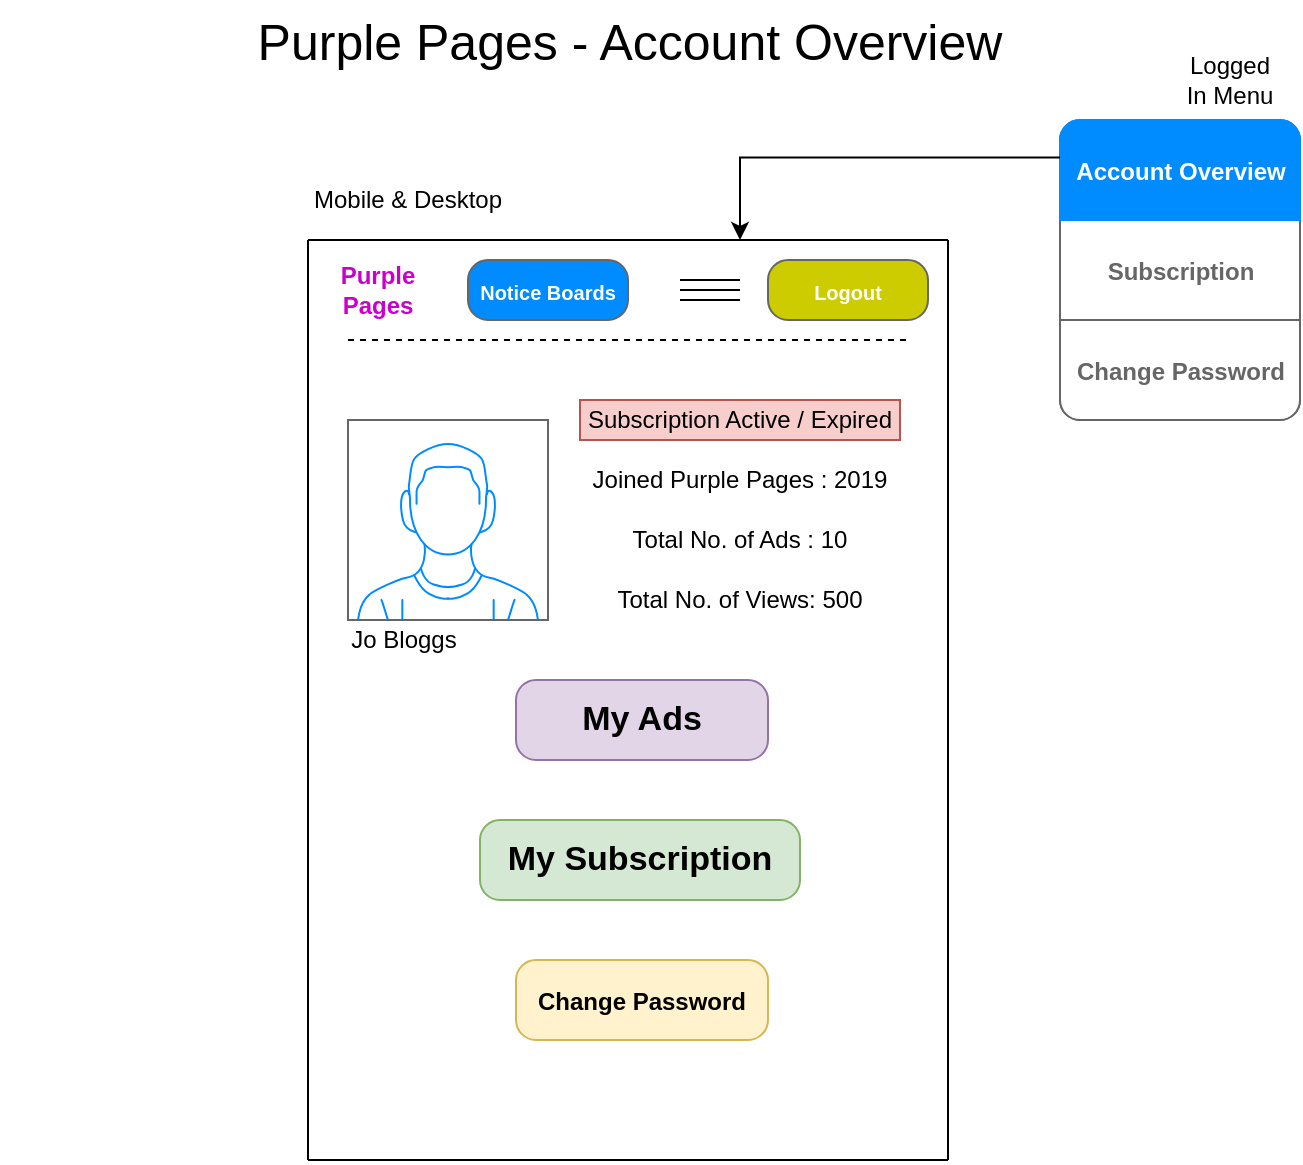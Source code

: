 <mxfile version="12.1.0" type="device" pages="1"><diagram id="4r0fBzSc8f4pYXhXA40c" name="Page-1"><mxGraphModel dx="971" dy="516" grid="1" gridSize="10" guides="1" tooltips="1" connect="1" arrows="1" fold="1" page="1" pageScale="1" pageWidth="850" pageHeight="1100" math="0" shadow="0"><root><mxCell id="0"/><mxCell id="1" parent="0"/><mxCell id="d-PyySIdQM4EPSaNK-hC-1" value="Purple Pages - Account Overview" style="text;html=1;strokeColor=none;fillColor=none;align=center;verticalAlign=middle;whiteSpace=wrap;rounded=0;fontSize=25;" parent="1" vertex="1"><mxGeometry x="110" y="20" width="630" height="40" as="geometry"/></mxCell><mxCell id="d-PyySIdQM4EPSaNK-hC-2" value="" style="endArrow=none;html=1;" parent="1" edge="1"><mxGeometry width="50" height="50" relative="1" as="geometry"><mxPoint x="264" y="140" as="sourcePoint"/><mxPoint x="584" y="140" as="targetPoint"/></mxGeometry></mxCell><mxCell id="d-PyySIdQM4EPSaNK-hC-3" value="" style="endArrow=none;html=1;" parent="1" edge="1"><mxGeometry width="50" height="50" relative="1" as="geometry"><mxPoint x="264" y="600" as="sourcePoint"/><mxPoint x="264" y="140" as="targetPoint"/></mxGeometry></mxCell><mxCell id="d-PyySIdQM4EPSaNK-hC-4" value="" style="endArrow=none;html=1;" parent="1" edge="1"><mxGeometry width="50" height="50" relative="1" as="geometry"><mxPoint x="584" y="600" as="sourcePoint"/><mxPoint x="584" y="140" as="targetPoint"/></mxGeometry></mxCell><mxCell id="d-PyySIdQM4EPSaNK-hC-5" value="&lt;b&gt;&lt;font color=&quot;#cc00cc&quot;&gt;Purple&lt;br&gt;Pages&lt;/font&gt;&lt;/b&gt;" style="text;html=1;strokeColor=none;fillColor=none;align=center;verticalAlign=middle;whiteSpace=wrap;rounded=0;" parent="1" vertex="1"><mxGeometry x="274" y="150" width="50" height="30" as="geometry"/></mxCell><mxCell id="d-PyySIdQM4EPSaNK-hC-6" value="&lt;font style=&quot;font-size: 10px&quot;&gt;Notice Boards&lt;/font&gt;" style="strokeWidth=1;shadow=0;dashed=0;align=center;html=1;shape=mxgraph.mockup.buttons.button;strokeColor=#666666;fontColor=#ffffff;mainText=;buttonStyle=round;fontSize=17;fontStyle=1;fillColor=#008cff;whiteSpace=wrap;" parent="1" vertex="1"><mxGeometry x="344" y="150" width="80" height="30" as="geometry"/></mxCell><mxCell id="d-PyySIdQM4EPSaNK-hC-7" value="&lt;span style=&quot;font-size: 10px&quot;&gt;Logout&lt;/span&gt;" style="strokeWidth=1;shadow=0;dashed=0;align=center;html=1;shape=mxgraph.mockup.buttons.button;strokeColor=#666666;fontColor=#ffffff;mainText=;buttonStyle=round;fontSize=17;fontStyle=1;fillColor=#CCCC00;whiteSpace=wrap;" parent="1" vertex="1"><mxGeometry x="494" y="150" width="80" height="30" as="geometry"/></mxCell><mxCell id="d-PyySIdQM4EPSaNK-hC-14" value="" style="endArrow=none;dashed=1;html=1;" parent="1" edge="1"><mxGeometry width="50" height="50" relative="1" as="geometry"><mxPoint x="284" y="190" as="sourcePoint"/><mxPoint x="564" y="190" as="targetPoint"/></mxGeometry></mxCell><mxCell id="d-PyySIdQM4EPSaNK-hC-33" value="" style="endArrow=none;html=1;" parent="1" edge="1"><mxGeometry width="50" height="50" relative="1" as="geometry"><mxPoint x="264" y="600" as="sourcePoint"/><mxPoint x="584" y="600" as="targetPoint"/></mxGeometry></mxCell><mxCell id="d-PyySIdQM4EPSaNK-hC-34" value="Mobile &amp;amp; Desktop" style="text;html=1;strokeColor=none;fillColor=none;align=center;verticalAlign=middle;whiteSpace=wrap;rounded=0;" parent="1" vertex="1"><mxGeometry x="264" y="110" width="100" height="20" as="geometry"/></mxCell><mxCell id="-mv9Tmi8zgAod3EZ3BMS-1" value="" style="endArrow=none;html=1;" parent="1" edge="1"><mxGeometry width="50" height="50" relative="1" as="geometry"><mxPoint x="450" y="160" as="sourcePoint"/><mxPoint x="480" y="160" as="targetPoint"/></mxGeometry></mxCell><mxCell id="-mv9Tmi8zgAod3EZ3BMS-2" value="" style="endArrow=none;html=1;" parent="1" edge="1"><mxGeometry width="50" height="50" relative="1" as="geometry"><mxPoint x="450" y="165" as="sourcePoint"/><mxPoint x="480" y="165" as="targetPoint"/></mxGeometry></mxCell><mxCell id="-mv9Tmi8zgAod3EZ3BMS-3" value="" style="endArrow=none;html=1;" parent="1" edge="1"><mxGeometry width="50" height="50" relative="1" as="geometry"><mxPoint x="450" y="170" as="sourcePoint"/><mxPoint x="480" y="170" as="targetPoint"/></mxGeometry></mxCell><mxCell id="-mv9Tmi8zgAod3EZ3BMS-5" value="" style="strokeWidth=1;shadow=0;dashed=0;align=center;html=1;shape=mxgraph.mockup.rrect;rSize=10;fillColor=#ffffff;strokeColor=#666666;" parent="1" vertex="1"><mxGeometry x="640" y="80" width="120" height="150" as="geometry"/></mxCell><mxCell id="-mv9Tmi8zgAod3EZ3BMS-6" value="&lt;font style=&quot;font-size: 12px&quot;&gt;Subscription&lt;/font&gt;" style="strokeColor=inherit;fillColor=inherit;gradientColor=inherit;strokeWidth=1;shadow=0;dashed=0;align=center;html=1;shape=mxgraph.mockup.rrect;rSize=0;fontSize=17;fontColor=#666666;fontStyle=1;resizeWidth=1;" parent="-mv9Tmi8zgAod3EZ3BMS-5" vertex="1"><mxGeometry width="120" height="50" relative="1" as="geometry"><mxPoint y="50" as="offset"/></mxGeometry></mxCell><mxCell id="-mv9Tmi8zgAod3EZ3BMS-8" value="&lt;font style=&quot;font-size: 12px&quot;&gt;Change Password&lt;/font&gt;" style="strokeColor=inherit;fillColor=inherit;gradientColor=inherit;strokeWidth=1;shadow=0;dashed=0;align=center;html=1;shape=mxgraph.mockup.bottomButton;rSize=10;fontSize=17;fontColor=#666666;fontStyle=1;resizeWidth=1;" parent="-mv9Tmi8zgAod3EZ3BMS-5" vertex="1"><mxGeometry y="1" width="120" height="50" relative="1" as="geometry"><mxPoint y="-50" as="offset"/></mxGeometry></mxCell><mxCell id="-mv9Tmi8zgAod3EZ3BMS-9" value="&lt;font style=&quot;font-size: 12px&quot;&gt;Account Overview&lt;/font&gt;" style="strokeWidth=1;shadow=0;dashed=0;align=center;html=1;shape=mxgraph.mockup.topButton;rSize=10;fontSize=17;fontColor=#ffffff;fontStyle=1;fillColor=#008cff;strokeColor=#008cff;resizeWidth=1;" parent="-mv9Tmi8zgAod3EZ3BMS-5" vertex="1"><mxGeometry width="120" height="50" relative="1" as="geometry"/></mxCell><mxCell id="-mv9Tmi8zgAod3EZ3BMS-12" style="edgeStyle=orthogonalEdgeStyle;rounded=0;orthogonalLoop=1;jettySize=auto;html=1;" parent="-mv9Tmi8zgAod3EZ3BMS-5" source="-mv9Tmi8zgAod3EZ3BMS-9" edge="1"><mxGeometry relative="1" as="geometry"><mxPoint x="-160" y="60" as="targetPoint"/><Array as="points"><mxPoint x="-160" y="18.75"/></Array></mxGeometry></mxCell><mxCell id="-mv9Tmi8zgAod3EZ3BMS-13" value="Logged In Menu" style="text;html=1;strokeColor=none;fillColor=none;align=center;verticalAlign=middle;whiteSpace=wrap;rounded=0;" parent="1" vertex="1"><mxGeometry x="700" y="50" width="50" height="20" as="geometry"/></mxCell><mxCell id="XVmQ5Lmaepip_e0kknUI-1" value="" style="verticalLabelPosition=bottom;shadow=0;dashed=0;align=center;html=1;verticalAlign=top;strokeWidth=1;shape=mxgraph.mockup.containers.userMale;strokeColor=#666666;strokeColor2=#008cff;fillColor=#ffffff;" vertex="1" parent="1"><mxGeometry x="284" y="230" width="100" height="100" as="geometry"/></mxCell><mxCell id="XVmQ5Lmaepip_e0kknUI-3" value="Joined Purple Pages : 2019" style="text;html=1;strokeColor=none;fillColor=none;align=center;verticalAlign=middle;whiteSpace=wrap;rounded=0;" vertex="1" parent="1"><mxGeometry x="400" y="250" width="160" height="20" as="geometry"/></mxCell><mxCell id="XVmQ5Lmaepip_e0kknUI-4" value="Total No. of Ads : 10" style="text;html=1;strokeColor=none;fillColor=none;align=center;verticalAlign=middle;whiteSpace=wrap;rounded=0;" vertex="1" parent="1"><mxGeometry x="400" y="280" width="160" height="20" as="geometry"/></mxCell><mxCell id="XVmQ5Lmaepip_e0kknUI-5" value="Total No. of Views: 500" style="text;html=1;strokeColor=none;fillColor=none;align=center;verticalAlign=middle;whiteSpace=wrap;rounded=0;" vertex="1" parent="1"><mxGeometry x="400" y="310" width="160" height="20" as="geometry"/></mxCell><mxCell id="XVmQ5Lmaepip_e0kknUI-7" value="Subscription Active / Expired" style="text;html=1;strokeColor=#b85450;fillColor=#f8cecc;align=center;verticalAlign=middle;whiteSpace=wrap;rounded=0;" vertex="1" parent="1"><mxGeometry x="400" y="220" width="160" height="20" as="geometry"/></mxCell><mxCell id="XVmQ5Lmaepip_e0kknUI-8" value="My Ads" style="strokeWidth=1;shadow=0;dashed=0;align=center;html=1;shape=mxgraph.mockup.buttons.button;strokeColor=#9673a6;mainText=;buttonStyle=round;fontSize=17;fontStyle=1;fillColor=#e1d5e7;whiteSpace=wrap;" vertex="1" parent="1"><mxGeometry x="368" y="360" width="126" height="40" as="geometry"/></mxCell><mxCell id="XVmQ5Lmaepip_e0kknUI-9" value="My Subscription" style="strokeWidth=1;shadow=0;dashed=0;align=center;html=1;shape=mxgraph.mockup.buttons.button;strokeColor=#82b366;mainText=;buttonStyle=round;fontSize=17;fontStyle=1;fillColor=#d5e8d4;whiteSpace=wrap;" vertex="1" parent="1"><mxGeometry x="350" y="430" width="160" height="40" as="geometry"/></mxCell><mxCell id="XVmQ5Lmaepip_e0kknUI-10" value="&lt;font style=&quot;font-size: 12px&quot;&gt;Change Password&lt;/font&gt;" style="strokeWidth=1;shadow=0;dashed=0;align=center;html=1;shape=mxgraph.mockup.buttons.button;strokeColor=#d6b656;mainText=;buttonStyle=round;fontSize=17;fontStyle=1;fillColor=#fff2cc;whiteSpace=wrap;" vertex="1" parent="1"><mxGeometry x="368" y="500" width="126" height="40" as="geometry"/></mxCell><mxCell id="XVmQ5Lmaepip_e0kknUI-11" value="Jo Bloggs" style="text;html=1;strokeColor=none;fillColor=none;align=center;verticalAlign=middle;whiteSpace=wrap;rounded=0;" vertex="1" parent="1"><mxGeometry x="284" y="330" width="56" height="20" as="geometry"/></mxCell></root></mxGraphModel></diagram></mxfile>